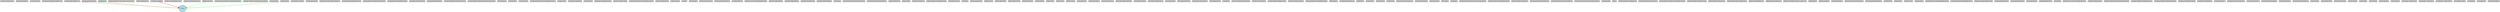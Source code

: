 digraph {
	node [fontsize=9 height=0.2 shape=circle width=0.2]
	"Acoustic Guitar Prevalence" [fillcolor=lightgray shape=box style=filled]
	"Amount of Arpeggiation" [fillcolor=lightgray shape=box style=filled]
	"Amount of Staccato" [fillcolor=lightgray shape=box style=filled]
	"Average Interval Spanned by Melodic Arcs" [fillcolor=lightgray shape=box style=filled]
	"Average Length of Melodic Arcs" [fillcolor=lightgray shape=box style=filled]
	"Average Note Duration" [fillcolor=lightgray shape=box style=filled]
	"Average Note to Note Change in Dynamics" [fillcolor=lightgray shape=box style=filled]
	"Average Number of Independent Voices" [fillcolor=lightgray shape=box style=filled]
	"Average Number of Simultaneous Pitch Classes" [fillcolor=lightgray shape=box style=filled]
	"Average Number of Simultaneous Pitches" [fillcolor=lightgray shape=box style=filled]
	"Average Range of Glissandos" [fillcolor=lightgray shape=box style=filled]
	"Average Rest Fraction Per Voice" [fillcolor=lightgray shape=box style=filled]
	"Average Time Between Attacks" [fillcolor=lightgray shape=box style=filled]
	"Average Time Between Attacks for Each Voice" [fillcolor=lightgray shape=box style=filled]
	"Average Variability of Time Between Attacks for Each Voice" [fillcolor=lightgray shape=box style=filled]
	"Brass Prevalence" [fillcolor=lightgray shape=box style=filled]
	"Chord Duration" [fillcolor=lightgray shape=box style=filled]
	"Chromatic Motion" [fillcolor=lightgray shape=box style=filled]
	"Combined Strength of Two Strongest Rhythmic Pulses" [fillcolor=lightgray shape=box style=filled]
	"Complete Rests" [fillcolor=lightgray shape=box style=filled]
	"Complex Chords" [fillcolor=lightgray shape=box style=filled]
	"Compound Or Simple Meter" [fillcolor=lightgray shape=box style=filled]
	"Contrary Motion" [fillcolor=lightgray shape=box style=filled]
	"Diminished and Augmented Triads" [fillcolor=lightgray shape=box style=filled]
	"Direction of Melodic Motion" [fillcolor=lightgray shape=box style=filled]
	"Distance Between Most Prevalent Melodic Intervals" [fillcolor=lightgray shape=box style=filled]
	"Distance Between Two Most Common Vertical Intervals" [fillcolor=lightgray shape=box style=filled]
	"Dominant Seventh Chords" [fillcolor=lightgray shape=box style=filled]
	"Dominant Spread" [fillcolor=lightgray shape=box style=filled]
	Duration [fillcolor=lightgray shape=box style=filled]
	"Dynamic Range" [fillcolor=lightgray shape=box style=filled]
	"Electric Guitar Prevalence" [fillcolor=lightgray shape=box style=filled]
	"Electric Instrument Prevalence" [fillcolor=lightgray shape=box style=filled]
	"Glissando Prevalence" [fillcolor=lightgray shape=box style=filled]
	"Harmonicity of Two Strongest Rhythmic Pulses" [fillcolor=lightgray shape=box style=filled]
	"Importance of Bass Register" [fillcolor=lightgray shape=box style=filled]
	"Importance of High Register" [fillcolor=lightgray shape=box style=filled]
	"Importance of Loudest Voice" [fillcolor=lightgray shape=box style=filled]
	"Importance of Middle Register" [fillcolor=lightgray shape=box style=filled]
	"Initial Tempo" [fillcolor=lightgray shape=box style=filled]
	"Interval Between Most Prevalent Pitch Classes" [fillcolor=lightgray shape=box style=filled]
	"Interval Between Most Prevalent Pitches" [fillcolor=lightgray shape=box style=filled]
	"Longest Complete Rest" [fillcolor=lightgray shape=box style=filled]
	"Major or Minor" [fillcolor=lightgray shape=box style=filled]
	"Maximum Note Duration" [fillcolor=lightgray shape=box style=filled]
	"Maximum Number of Independent Voices" [fillcolor=lightgray shape=box style=filled]
	"Mean Melodic Interval" [fillcolor=lightgray shape=box style=filled]
	"Mean Pitch" [fillcolor=lightgray shape=box style=filled]
	"Melodic Embellishments" [fillcolor=lightgray shape=box style=filled]
	"Melodic Large Intervals" [fillcolor=lightgray shape=box style=filled]
	"Melodic Octaves" [fillcolor=lightgray shape=box style=filled]
	"Melodic Perfect Fifths" [fillcolor=lightgray shape=box style=filled]
	"Melodic Perfect Fourths" [fillcolor=lightgray shape=box style=filled]
	"Melodic Pitch Variety" [fillcolor=lightgray shape=box style=filled]
	"Melodic Sevenths" [fillcolor=lightgray shape=box style=filled]
	"Melodic Sixths" [fillcolor=lightgray shape=box style=filled]
	"Melodic Thirds" [fillcolor=lightgray shape=box style=filled]
	"Melodic Tritones" [fillcolor=lightgray shape=box style=filled]
	"Metrical Diversity" [fillcolor=lightgray shape=box style=filled]
	"Microtone Prevalence" [fillcolor=lightgray shape=box style=filled]
	"Minimum Note Duration" [fillcolor=lightgray shape=box style=filled]
	"Minor Major Melodic Third Ratio" [fillcolor=lightgray shape=box style=filled]
	"Minor Major Triad Ratio" [fillcolor=lightgray shape=box style=filled]
	"Most Common Melodic Interval" [fillcolor=lightgray shape=box style=filled]
	"Most Common Pitch" [fillcolor=lightgray shape=box style=filled]
	"Most Common Pitch Class" [fillcolor=lightgray shape=box style=filled]
	"Most Common Vertical Interval" [fillcolor=lightgray shape=box style=filled]
	"Non-Standard Chords" [fillcolor=lightgray shape=box style=filled]
	"Note Density" [fillcolor=lightgray shape=box style=filled]
	"Note Density Variability" [fillcolor=lightgray shape=box style=filled]
	"Number of Common Melodic Intervals" [fillcolor=lightgray shape=box style=filled]
	"Number of Common Pitches" [fillcolor=lightgray shape=box style=filled]
	"Number of Moderate Rhythmic Pulses" [fillcolor=lightgray shape=box style=filled]
	"Number of Pitched Instruments" [fillcolor=lightgray shape=box style=filled]
	"Number of Relatively Strong Rhythmic Pulses" [fillcolor=lightgray shape=box style=filled]
	"Number of Strong Rhythmic Pulses" [fillcolor=lightgray shape=box style=filled]
	"Number of Unpitched Instruments" [fillcolor=lightgray shape=box style=filled]
	"Oblique Motion" [fillcolor=lightgray shape=box style=filled]
	"Orchestral Strings Prevalence" [fillcolor=lightgray shape=box style=filled]
	"Parallel Fifths" [fillcolor=lightgray shape=box style=filled]
	"Parallel Motion" [fillcolor=lightgray shape=box style=filled]
	"Parallel Octaves" [fillcolor=lightgray shape=box style=filled]
	"Partial Chords" [fillcolor=lightgray shape=box style=filled]
	"Percussion Instrument Prevalence" [fillcolor=lightgray shape=box style=filled]
	"Perfect Vertical Intervals" [fillcolor=lightgray shape=box style=filled]
	"Pitch Class Variety" [fillcolor=lightgray shape=box style=filled]
	"Pitch Variety" [fillcolor=lightgray shape=box style=filled]
	Polyrhythms [fillcolor=lightgray shape=box style=filled]
	"Prevalence Ratio of Two Most Common Vertical Intervals" [fillcolor=lightgray shape=box style=filled]
	"Prevalence of Most Common Melodic Interval" [fillcolor=lightgray shape=box style=filled]
	"Prevalence of Most Common Pitch" [fillcolor=lightgray shape=box style=filled]
	"Prevalence of Most Common Pitch Class" [fillcolor=lightgray shape=box style=filled]
	"Prevalence of Most Common Vertical Interval" [fillcolor=lightgray shape=box style=filled]
	"Prevalence of Second Most Common Vertical Interval" [fillcolor=lightgray shape=box style=filled]
	"Quintuple Meter" [fillcolor=lightgray shape=box style=filled]
	Range [fillcolor=lightgray shape=box style=filled]
	"Relative Note Density of Highest Line" [fillcolor=lightgray shape=box style=filled]
	"Relative Note Durations of Lowest Line" [fillcolor=lightgray shape=box style=filled]
	"Relative Prevalence of Most Common Melodic Intervals" [fillcolor=lightgray shape=box style=filled]
	"Relative Prevalence of Top Pitch Classes" [fillcolor=lightgray shape=box style=filled]
	"Relative Prevalence of Top Pitches" [fillcolor=lightgray shape=box style=filled]
	"Relative Range Isolation of Loudest Voice" [fillcolor=lightgray shape=box style=filled]
	"Relative Range of Highest Line" [fillcolor=lightgray shape=box style=filled]
	"Relative Range of Loudest Voice" [fillcolor=lightgray shape=box style=filled]
	"Relative Size of Melodic Intervals in Lowest Line" [fillcolor=lightgray shape=box style=filled]
	"Repeated Notes" [fillcolor=lightgray shape=box style=filled]
	"Rhythmic Looseness" [fillcolor=lightgray shape=box style=filled]
	"Rhythmic Variability" [fillcolor=lightgray shape=box style=filled]
	"Saxophone Prevalence" [fillcolor=lightgray shape=box style=filled]
	"Second Most Common Vertical Interval" [fillcolor=lightgray shape=box style=filled]
	"Second Strongest Rhythmic Pulse" [fillcolor=lightgray shape=box style=filled]
	"Seventh Chords" [fillcolor=lightgray shape=box style=filled]
	"Similar Motion" [fillcolor=lightgray shape=box style=filled]
	"Standard Triads" [fillcolor=lightgray shape=box style=filled]
	"Stepwise Motion" [fillcolor=lightgray shape=box style=filled]
	"Strength Ratio of Two Strongest Rhythmic Pulses" [fillcolor=lightgray shape=box style=filled]
	"Strength of Second Strongest Rhythmic Pulse" [fillcolor=lightgray shape=box style=filled]
	"Strength of Strongest Rhythmic Pulse" [fillcolor=lightgray shape=box style=filled]
	"String Ensemble Prevalence" [fillcolor=lightgray shape=box style=filled]
	"String Keyboard Prevalence" [fillcolor=lightgray shape=box style=filled]
	"Strong Tonal Centres" [fillcolor=lightgray shape=box style=filled]
	"Strongest Rhythmic Pulse" [fillcolor=lightgray shape=box style=filled]
	"Triple Meter" [fillcolor=lightgray shape=box style=filled]
	"Variability Across Voices of Total Rests Per Voice" [fillcolor=lightgray shape=box style=filled]
	"Variability of Note Durations" [fillcolor=lightgray shape=box style=filled]
	"Variability of Note Prevalence of Pitched Instruments" [fillcolor=lightgray shape=box style=filled]
	"Variability of Note Prevalence of Unpitched Instruments" [fillcolor=lightgray shape=box style=filled]
	"Variability of Number of Independent Voices" [fillcolor=lightgray shape=box style=filled]
	"Variability of Number of Simultaneous Pitch Classes" [fillcolor=lightgray shape=box style=filled]
	"Variability of Number of Simultaneous Pitches" [fillcolor=lightgray shape=box style=filled]
	"Variability of Time Between Attacks" [fillcolor=lightgray shape=box style=filled]
	"Variability of Voice Separation" [fillcolor=lightgray shape=box style=filled]
	"Variation of Dynamics" [fillcolor=lightgray shape=box style=filled]
	"Variation of Dynamics In Each Voice" [fillcolor=lightgray shape=box style=filled]
	"Vertical Dissonance Ratio" [fillcolor=lightgray shape=box style=filled]
	"Vertical Major Third Prevalence" [fillcolor=lightgray shape=box style=filled]
	"Vertical Minor Seconds" [fillcolor=lightgray shape=box style=filled]
	"Vertical Minor Third Prevalence" [fillcolor=lightgray shape=box style=filled]
	"Vertical Octaves" [fillcolor=lightgray shape=box style=filled]
	"Vertical Perfect Fifths" [fillcolor=lightgray shape=box style=filled]
	"Vertical Perfect Fourths" [fillcolor=lightgray shape=box style=filled]
	"Vertical Sevenths" [fillcolor=lightgray shape=box style=filled]
	"Vertical Sixths" [fillcolor=lightgray shape=box style=filled]
	"Vertical Thirds" [fillcolor=lightgray shape=box style=filled]
	"Vertical Tritones" [fillcolor=lightgray shape=box style=filled]
	"Vertical Unisons" [fillcolor=lightgray shape=box style=filled]
	"Vibrato Prevalence" [fillcolor=lightgray shape=box style=filled]
	"Violin Prevalence" [fillcolor=lightgray shape=box style=filled]
	"Voice Equality - Dynamics" [fillcolor=lightgray shape=box style=filled]
	"Voice Equality - Melodic Leaps" [fillcolor=lightgray shape=box style=filled]
	"Voice Equality - Note Duration" [fillcolor=lightgray shape=box style=filled]
	"Voice Equality - Number of Notes" [fillcolor=lightgray shape=box style=filled]
	"Voice Equality - Range" [fillcolor=lightgray shape=box style=filled]
	"Voice Overlap" [fillcolor=lightgray shape=box style=filled]
	"Voice Separation" [fillcolor=lightgray shape=box style=filled]
	"Woodwinds Prevalence" [fillcolor=lightgray shape=box style=filled]
	Output [fillcolor=lightblue style=filled]
		"Average Length of Melodic Arcs" -> Output [color=red penwidth=0.691254444016043 style=solid]
		"Rhythmic Looseness" -> Output [color=green penwidth=1.1290189623614204 style=solid]
		"Average Range of Glissandos" -> Output [color=green penwidth=1.3554847500542855 style=solid]
		"Complete Rests" -> Output [color=red penwidth=0.47997014186676923 style=solid]
		"Note Density Variability" -> Output [color=red penwidth=1.6396568509478344 style=solid]
		"Melodic Embellishments" -> Output [color=red penwidth=0.47360931384741867 style=dotted]
		"Number of Strong Rhythmic Pulses" -> Output [color=green penwidth=0.27165536065536117 style=solid]
		"Voice Equality - Dynamics" -> Output [color=green penwidth=0.3001394486786827 style=solid]
		"Number of Unpitched Instruments" -> Output [color=green penwidth=0.16979441071922652 style=solid]
		"Vertical Unisons" -> Output [color=red penwidth=0.3778811903911783 style=solid]
		"Distance Between Two Most Common Vertical Intervals" -> Output [color=green penwidth=0.24740252909178176 style=dotted]
		"Vertical Tritones" -> Output [color=green penwidth=0.8963372921591148 style=solid]
		"Variability of Note Prevalence of Unpitched Instruments" -> Output [color=green penwidth=0.420211321436457 style=solid]
		"Variability of Number of Simultaneous Pitch Classes" -> Output [color=green penwidth=0.4488947476028027 style=solid]
}
